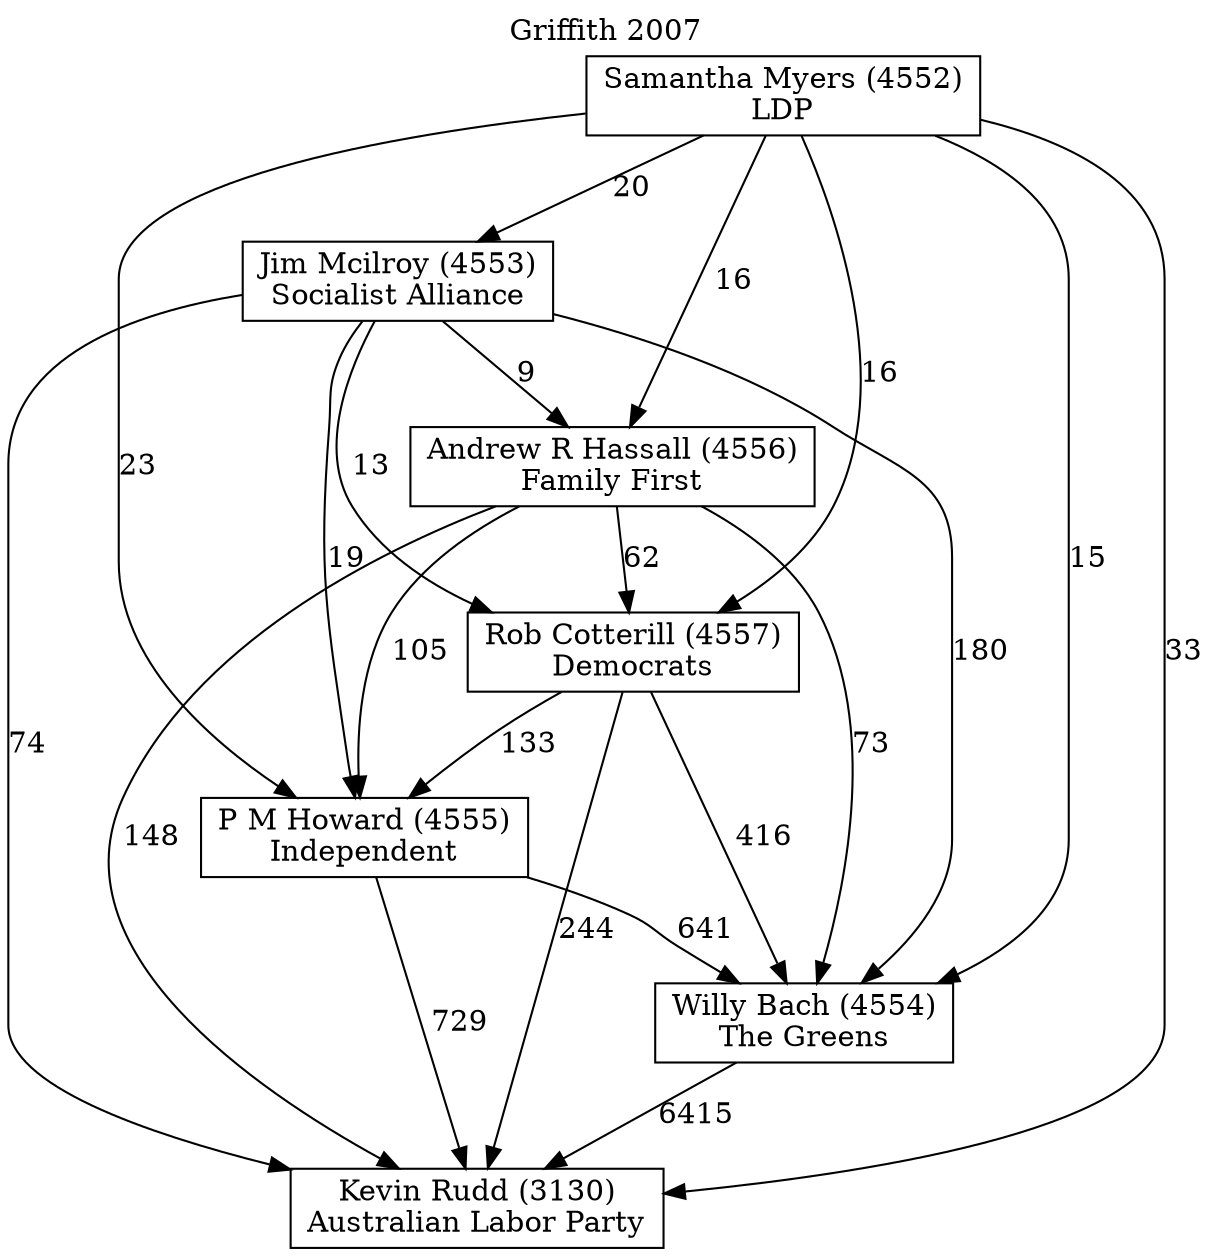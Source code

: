 // House preference flow
digraph "Kevin Rudd (3130)_Griffith_2007" {
	graph [label="Griffith 2007" labelloc=t mclimit=10]
	node [shape=box]
	"Andrew R Hassall (4556)" [label="Andrew R Hassall (4556)
Family First"]
	"Jim Mcilroy (4553)" [label="Jim Mcilroy (4553)
Socialist Alliance"]
	"Kevin Rudd (3130)" [label="Kevin Rudd (3130)
Australian Labor Party"]
	"P M Howard (4555)" [label="P M Howard (4555)
Independent"]
	"Rob Cotterill (4557)" [label="Rob Cotterill (4557)
Democrats"]
	"Samantha Myers (4552)" [label="Samantha Myers (4552)
LDP"]
	"Willy Bach (4554)" [label="Willy Bach (4554)
The Greens"]
	"Andrew R Hassall (4556)" -> "Kevin Rudd (3130)" [label=148]
	"Andrew R Hassall (4556)" -> "P M Howard (4555)" [label=105]
	"Andrew R Hassall (4556)" -> "Rob Cotterill (4557)" [label=62]
	"Andrew R Hassall (4556)" -> "Willy Bach (4554)" [label=73]
	"Jim Mcilroy (4553)" -> "Andrew R Hassall (4556)" [label=9]
	"Jim Mcilroy (4553)" -> "Kevin Rudd (3130)" [label=74]
	"Jim Mcilroy (4553)" -> "P M Howard (4555)" [label=19]
	"Jim Mcilroy (4553)" -> "Rob Cotterill (4557)" [label=13]
	"Jim Mcilroy (4553)" -> "Willy Bach (4554)" [label=180]
	"P M Howard (4555)" -> "Kevin Rudd (3130)" [label=729]
	"P M Howard (4555)" -> "Willy Bach (4554)" [label=641]
	"Rob Cotterill (4557)" -> "Kevin Rudd (3130)" [label=244]
	"Rob Cotterill (4557)" -> "P M Howard (4555)" [label=133]
	"Rob Cotterill (4557)" -> "Willy Bach (4554)" [label=416]
	"Samantha Myers (4552)" -> "Andrew R Hassall (4556)" [label=16]
	"Samantha Myers (4552)" -> "Jim Mcilroy (4553)" [label=20]
	"Samantha Myers (4552)" -> "Kevin Rudd (3130)" [label=33]
	"Samantha Myers (4552)" -> "P M Howard (4555)" [label=23]
	"Samantha Myers (4552)" -> "Rob Cotterill (4557)" [label=16]
	"Samantha Myers (4552)" -> "Willy Bach (4554)" [label=15]
	"Willy Bach (4554)" -> "Kevin Rudd (3130)" [label=6415]
}
